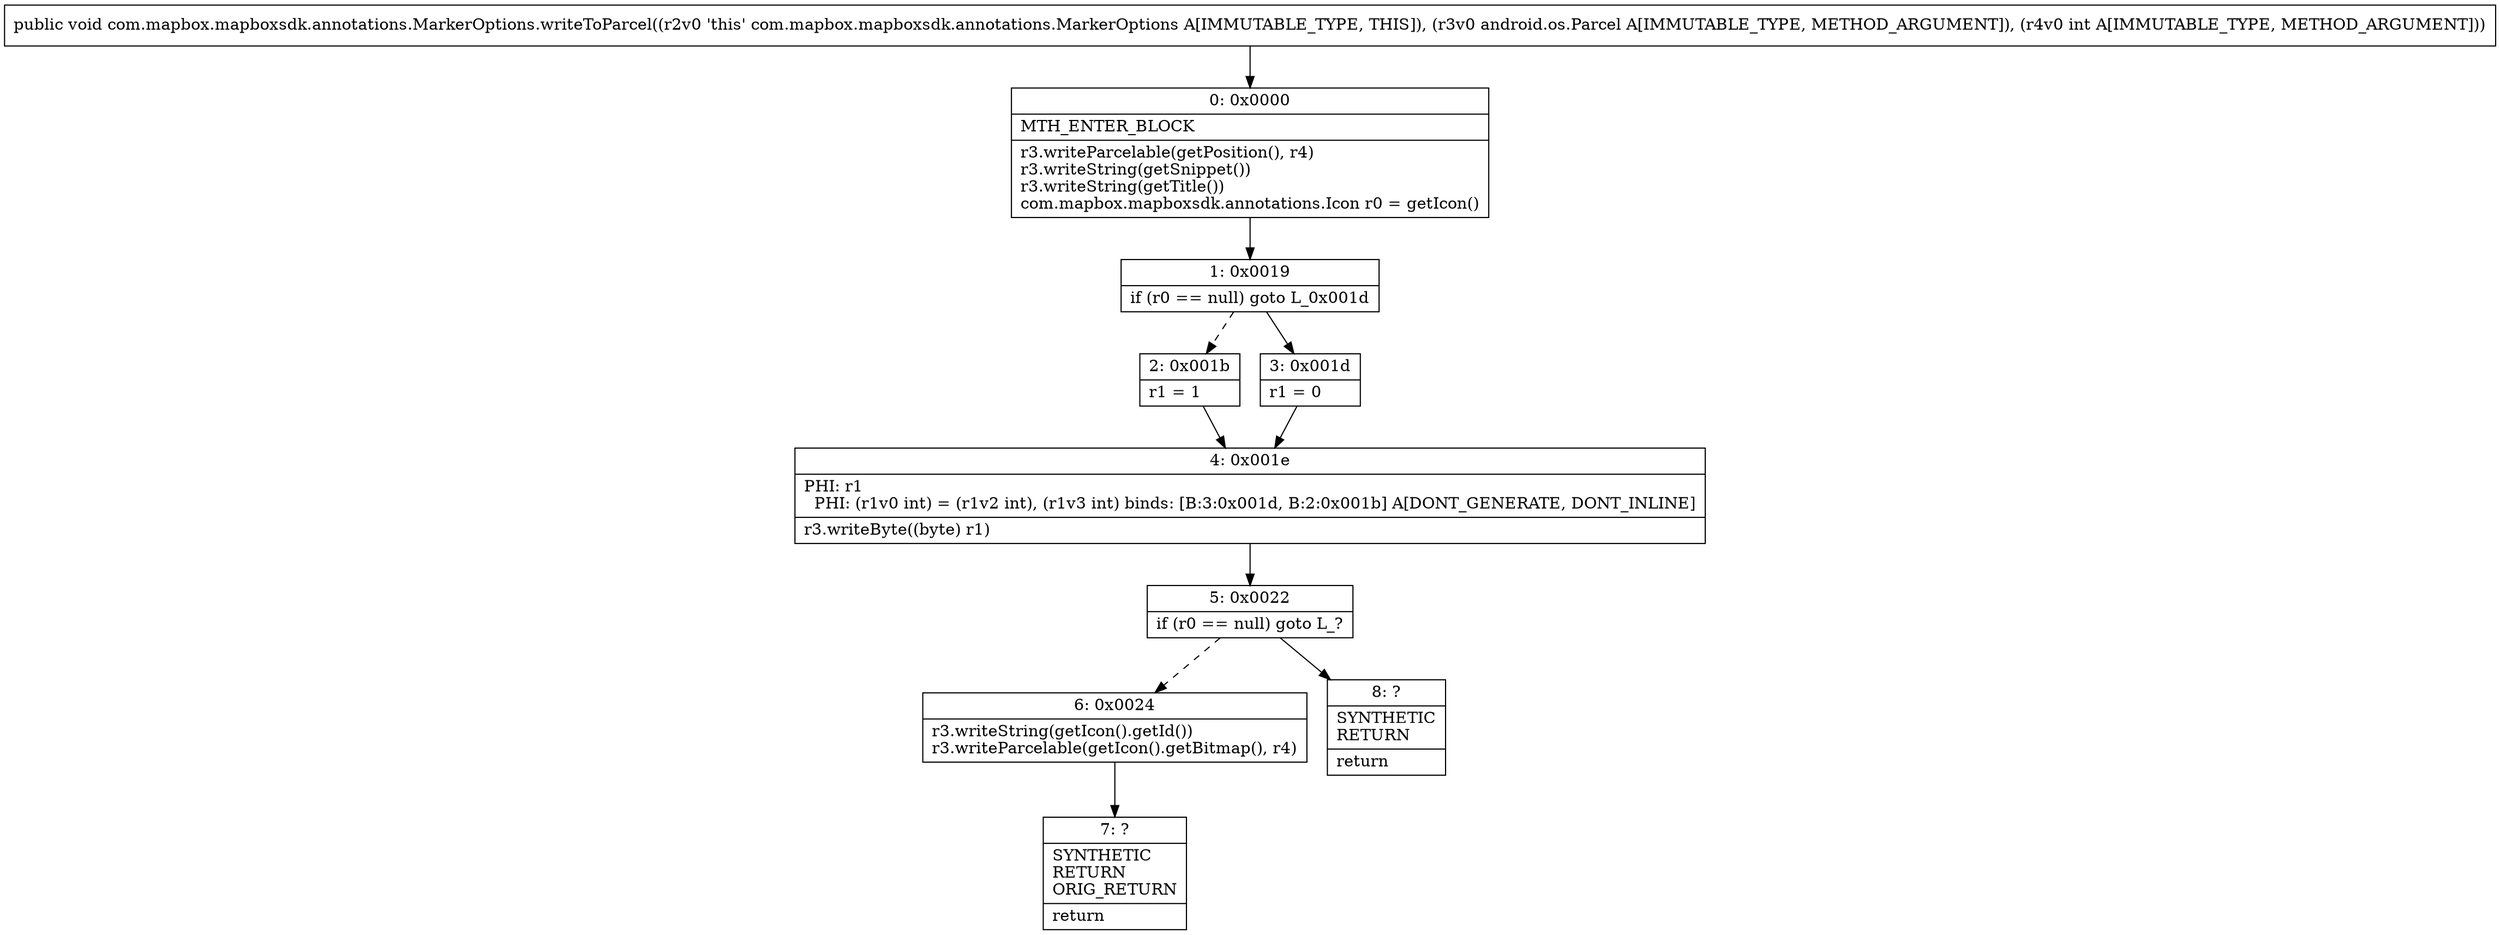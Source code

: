 digraph "CFG forcom.mapbox.mapboxsdk.annotations.MarkerOptions.writeToParcel(Landroid\/os\/Parcel;I)V" {
Node_0 [shape=record,label="{0\:\ 0x0000|MTH_ENTER_BLOCK\l|r3.writeParcelable(getPosition(), r4)\lr3.writeString(getSnippet())\lr3.writeString(getTitle())\lcom.mapbox.mapboxsdk.annotations.Icon r0 = getIcon()\l}"];
Node_1 [shape=record,label="{1\:\ 0x0019|if (r0 == null) goto L_0x001d\l}"];
Node_2 [shape=record,label="{2\:\ 0x001b|r1 = 1\l}"];
Node_3 [shape=record,label="{3\:\ 0x001d|r1 = 0\l}"];
Node_4 [shape=record,label="{4\:\ 0x001e|PHI: r1 \l  PHI: (r1v0 int) = (r1v2 int), (r1v3 int) binds: [B:3:0x001d, B:2:0x001b] A[DONT_GENERATE, DONT_INLINE]\l|r3.writeByte((byte) r1)\l}"];
Node_5 [shape=record,label="{5\:\ 0x0022|if (r0 == null) goto L_?\l}"];
Node_6 [shape=record,label="{6\:\ 0x0024|r3.writeString(getIcon().getId())\lr3.writeParcelable(getIcon().getBitmap(), r4)\l}"];
Node_7 [shape=record,label="{7\:\ ?|SYNTHETIC\lRETURN\lORIG_RETURN\l|return\l}"];
Node_8 [shape=record,label="{8\:\ ?|SYNTHETIC\lRETURN\l|return\l}"];
MethodNode[shape=record,label="{public void com.mapbox.mapboxsdk.annotations.MarkerOptions.writeToParcel((r2v0 'this' com.mapbox.mapboxsdk.annotations.MarkerOptions A[IMMUTABLE_TYPE, THIS]), (r3v0 android.os.Parcel A[IMMUTABLE_TYPE, METHOD_ARGUMENT]), (r4v0 int A[IMMUTABLE_TYPE, METHOD_ARGUMENT])) }"];
MethodNode -> Node_0;
Node_0 -> Node_1;
Node_1 -> Node_2[style=dashed];
Node_1 -> Node_3;
Node_2 -> Node_4;
Node_3 -> Node_4;
Node_4 -> Node_5;
Node_5 -> Node_6[style=dashed];
Node_5 -> Node_8;
Node_6 -> Node_7;
}

